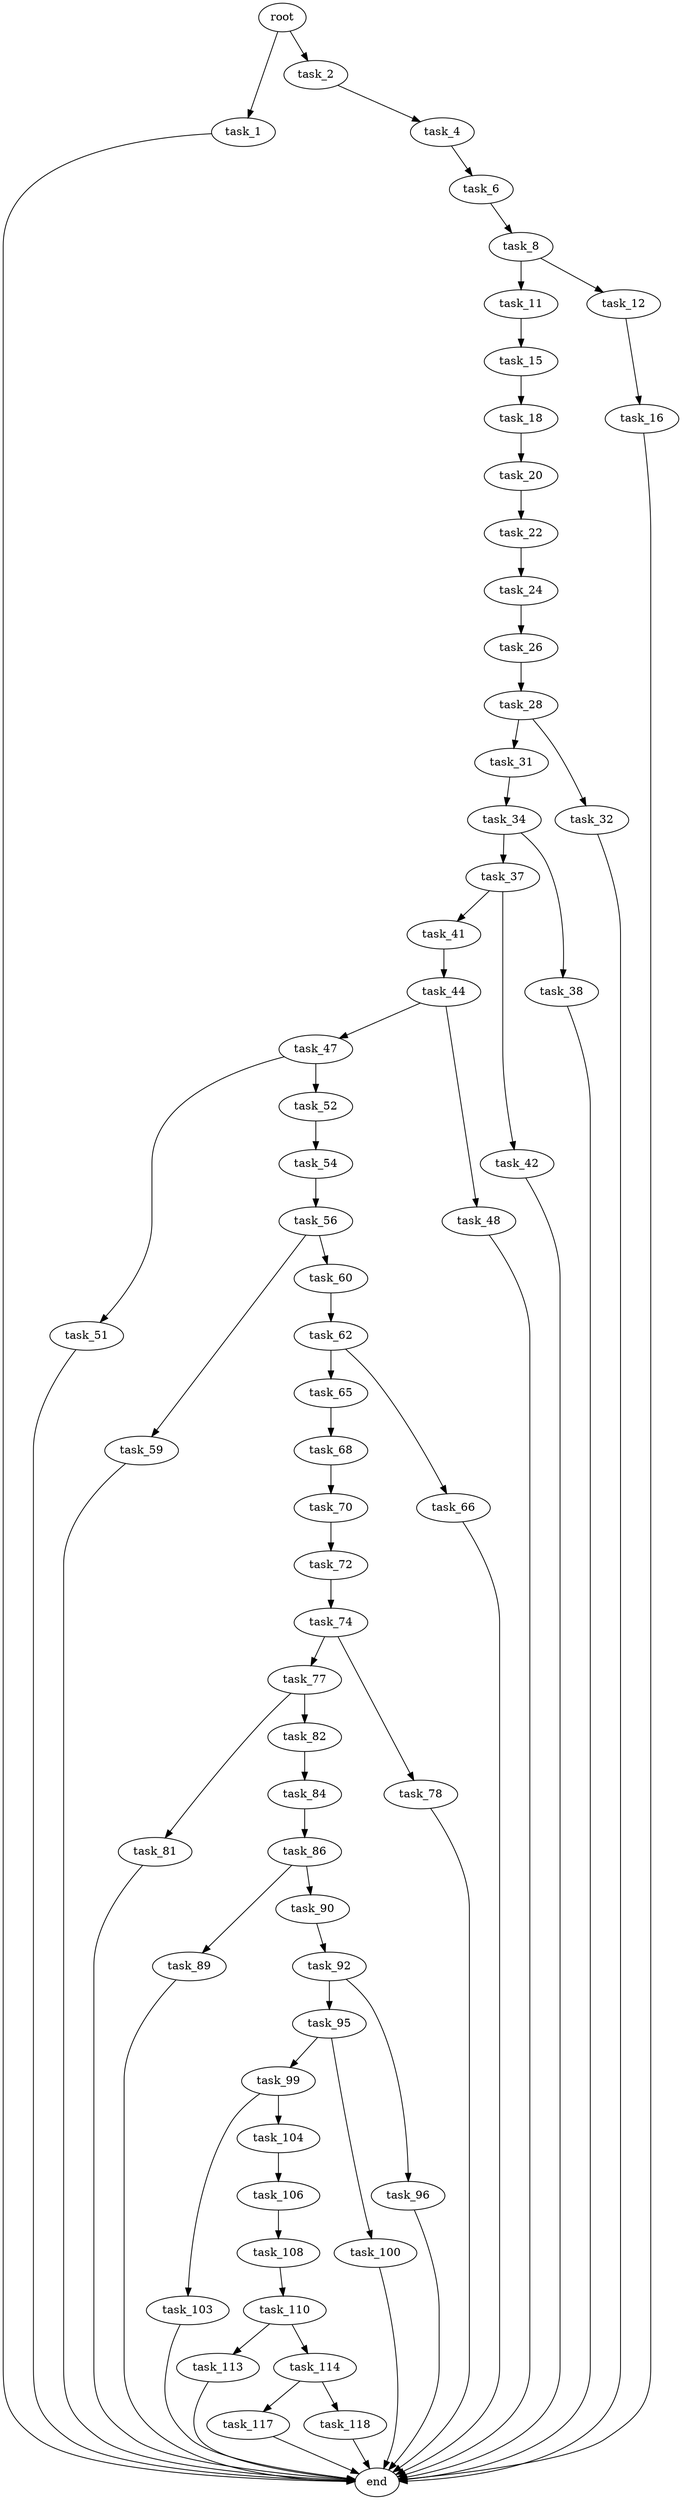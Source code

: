 digraph G {
  root [size="0.000000"];
  task_1 [size="1033489416953.000000"];
  task_2 [size="158596163241.000000"];
  task_4 [size="34100984688.000000"];
  task_6 [size="342425060.000000"];
  task_8 [size="24871104749.000000"];
  task_11 [size="68719476736.000000"];
  task_12 [size="25950719277.000000"];
  task_15 [size="10900561603.000000"];
  task_16 [size="549755813888.000000"];
  task_18 [size="1155128323564.000000"];
  task_20 [size="368293445632.000000"];
  task_22 [size="231928233984.000000"];
  task_24 [size="17713513386.000000"];
  task_26 [size="3611497864.000000"];
  task_28 [size="37965990765.000000"];
  task_31 [size="549755813888.000000"];
  task_32 [size="66230035647.000000"];
  task_34 [size="7350408564.000000"];
  task_37 [size="25452560026.000000"];
  task_38 [size="368293445632.000000"];
  task_41 [size="2562911222.000000"];
  task_42 [size="11981998038.000000"];
  task_44 [size="110936352002.000000"];
  task_47 [size="49950592135.000000"];
  task_48 [size="14881726124.000000"];
  task_51 [size="31998348744.000000"];
  task_52 [size="1073741824000.000000"];
  task_54 [size="6398737418.000000"];
  task_56 [size="549755813888.000000"];
  task_59 [size="1945181123.000000"];
  task_60 [size="231928233984.000000"];
  task_62 [size="10899004773.000000"];
  task_65 [size="549755813888.000000"];
  task_66 [size="17731042079.000000"];
  task_68 [size="1073741824000.000000"];
  task_70 [size="114690715510.000000"];
  task_72 [size="1680338061.000000"];
  task_74 [size="7370161862.000000"];
  task_77 [size="426288546473.000000"];
  task_78 [size="15008102471.000000"];
  task_81 [size="2697656435.000000"];
  task_82 [size="37106546857.000000"];
  task_84 [size="686051378073.000000"];
  task_86 [size="1047187905872.000000"];
  task_89 [size="8589934592.000000"];
  task_90 [size="28991029248.000000"];
  task_92 [size="28991029248.000000"];
  task_95 [size="11129902632.000000"];
  task_96 [size="1439697741.000000"];
  task_99 [size="368293445632.000000"];
  task_100 [size="30369413709.000000"];
  task_103 [size="203442227528.000000"];
  task_104 [size="10782726800.000000"];
  task_106 [size="180947779631.000000"];
  task_108 [size="1284063535.000000"];
  task_110 [size="1073741824000.000000"];
  task_113 [size="134217728000.000000"];
  task_114 [size="1158493073852.000000"];
  task_117 [size="231928233984.000000"];
  task_118 [size="6517315981.000000"];
  end [size="0.000000"];

  root -> task_1 [size="1.000000"];
  root -> task_2 [size="1.000000"];
  task_1 -> end [size="1.000000"];
  task_2 -> task_4 [size="134217728.000000"];
  task_4 -> task_6 [size="838860800.000000"];
  task_6 -> task_8 [size="33554432.000000"];
  task_8 -> task_11 [size="33554432.000000"];
  task_8 -> task_12 [size="33554432.000000"];
  task_11 -> task_15 [size="134217728.000000"];
  task_12 -> task_16 [size="679477248.000000"];
  task_15 -> task_18 [size="301989888.000000"];
  task_16 -> end [size="1.000000"];
  task_18 -> task_20 [size="838860800.000000"];
  task_20 -> task_22 [size="411041792.000000"];
  task_22 -> task_24 [size="301989888.000000"];
  task_24 -> task_26 [size="33554432.000000"];
  task_26 -> task_28 [size="75497472.000000"];
  task_28 -> task_31 [size="33554432.000000"];
  task_28 -> task_32 [size="33554432.000000"];
  task_31 -> task_34 [size="536870912.000000"];
  task_32 -> end [size="1.000000"];
  task_34 -> task_37 [size="209715200.000000"];
  task_34 -> task_38 [size="209715200.000000"];
  task_37 -> task_41 [size="33554432.000000"];
  task_37 -> task_42 [size="33554432.000000"];
  task_38 -> end [size="1.000000"];
  task_41 -> task_44 [size="75497472.000000"];
  task_42 -> end [size="1.000000"];
  task_44 -> task_47 [size="134217728.000000"];
  task_44 -> task_48 [size="134217728.000000"];
  task_47 -> task_51 [size="75497472.000000"];
  task_47 -> task_52 [size="75497472.000000"];
  task_48 -> end [size="1.000000"];
  task_51 -> end [size="1.000000"];
  task_52 -> task_54 [size="838860800.000000"];
  task_54 -> task_56 [size="134217728.000000"];
  task_56 -> task_59 [size="536870912.000000"];
  task_56 -> task_60 [size="536870912.000000"];
  task_59 -> end [size="1.000000"];
  task_60 -> task_62 [size="301989888.000000"];
  task_62 -> task_65 [size="33554432.000000"];
  task_62 -> task_66 [size="33554432.000000"];
  task_65 -> task_68 [size="536870912.000000"];
  task_66 -> end [size="1.000000"];
  task_68 -> task_70 [size="838860800.000000"];
  task_70 -> task_72 [size="536870912.000000"];
  task_72 -> task_74 [size="33554432.000000"];
  task_74 -> task_77 [size="838860800.000000"];
  task_74 -> task_78 [size="838860800.000000"];
  task_77 -> task_81 [size="679477248.000000"];
  task_77 -> task_82 [size="679477248.000000"];
  task_78 -> end [size="1.000000"];
  task_81 -> end [size="1.000000"];
  task_82 -> task_84 [size="33554432.000000"];
  task_84 -> task_86 [size="679477248.000000"];
  task_86 -> task_89 [size="679477248.000000"];
  task_86 -> task_90 [size="679477248.000000"];
  task_89 -> end [size="1.000000"];
  task_90 -> task_92 [size="75497472.000000"];
  task_92 -> task_95 [size="75497472.000000"];
  task_92 -> task_96 [size="75497472.000000"];
  task_95 -> task_99 [size="536870912.000000"];
  task_95 -> task_100 [size="536870912.000000"];
  task_96 -> end [size="1.000000"];
  task_99 -> task_103 [size="411041792.000000"];
  task_99 -> task_104 [size="411041792.000000"];
  task_100 -> end [size="1.000000"];
  task_103 -> end [size="1.000000"];
  task_104 -> task_106 [size="536870912.000000"];
  task_106 -> task_108 [size="134217728.000000"];
  task_108 -> task_110 [size="33554432.000000"];
  task_110 -> task_113 [size="838860800.000000"];
  task_110 -> task_114 [size="838860800.000000"];
  task_113 -> end [size="1.000000"];
  task_114 -> task_117 [size="838860800.000000"];
  task_114 -> task_118 [size="838860800.000000"];
  task_117 -> end [size="1.000000"];
  task_118 -> end [size="1.000000"];
}

